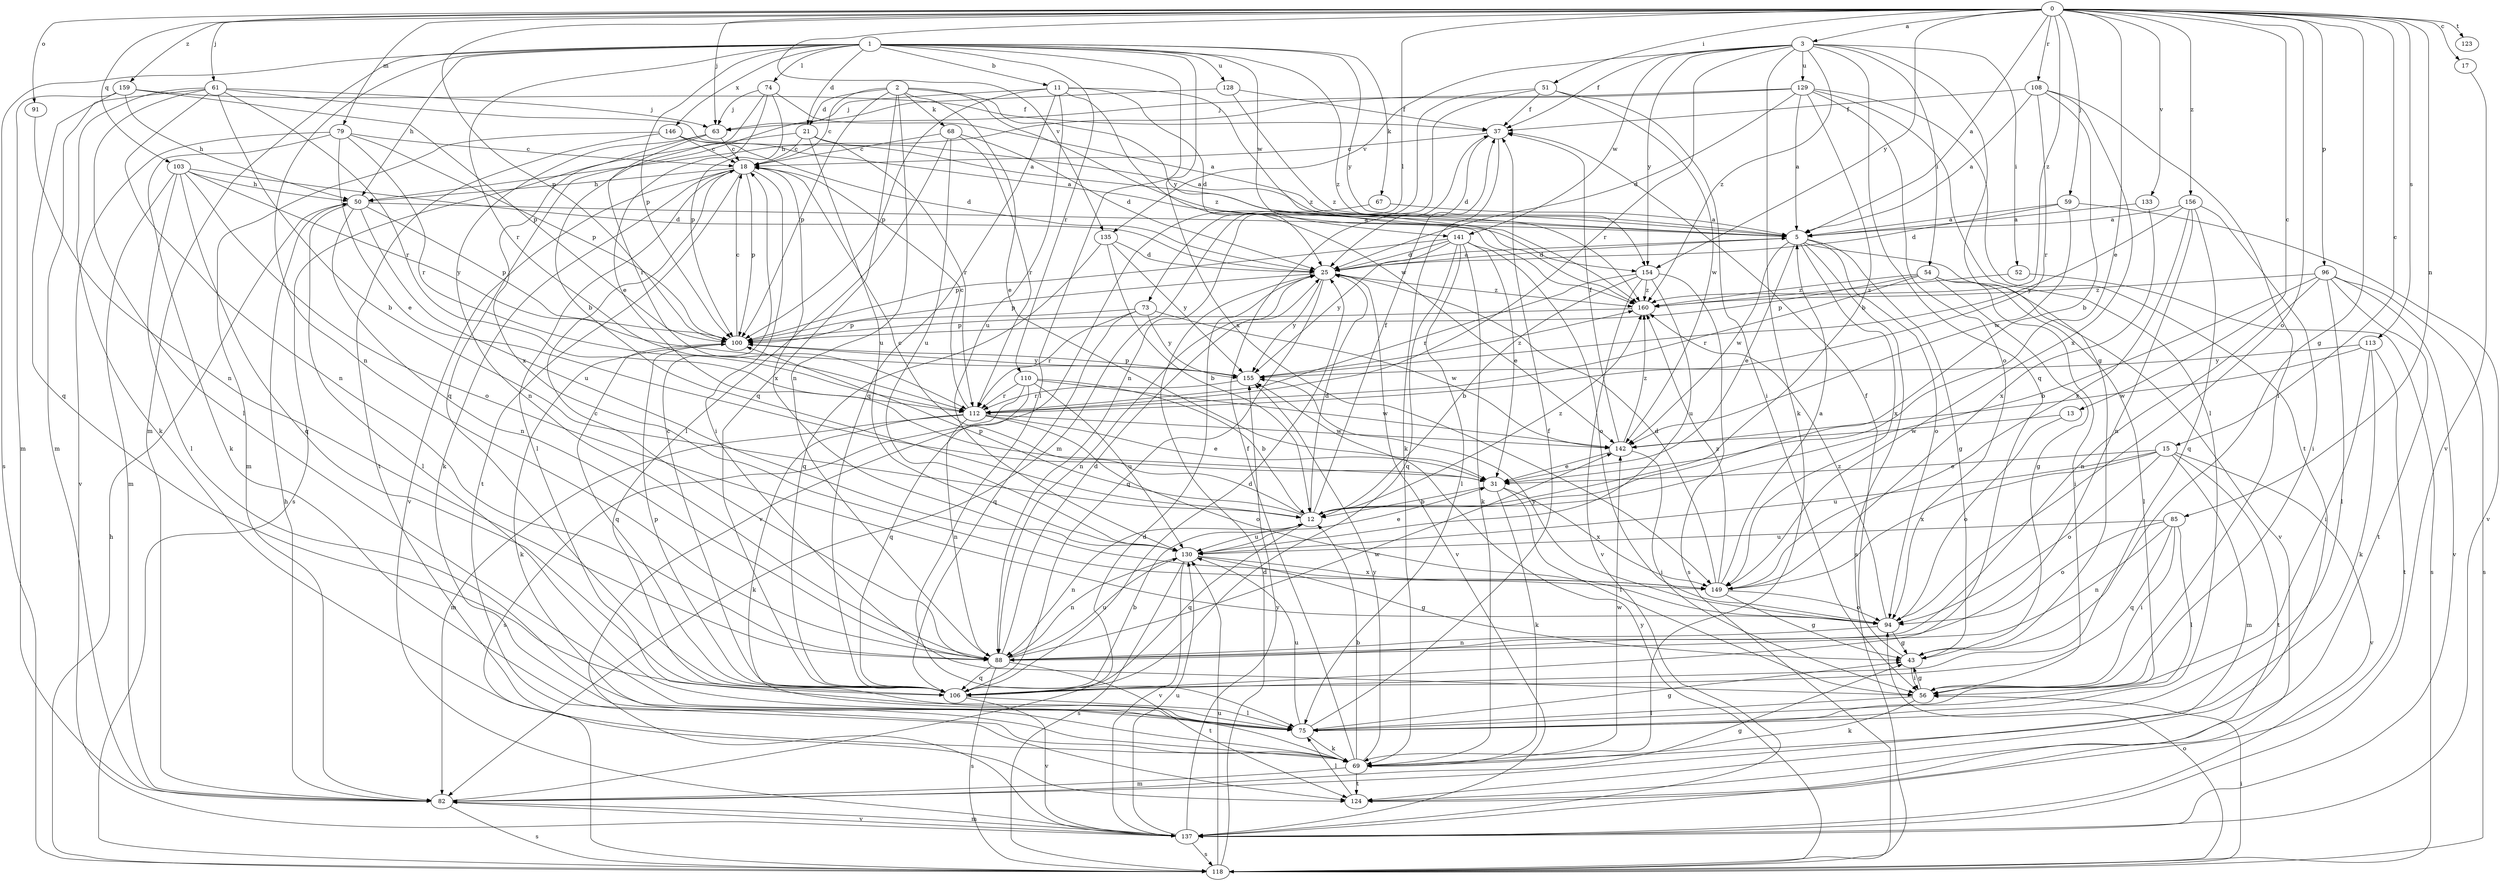 strict digraph  {
0;
1;
2;
3;
5;
11;
12;
13;
15;
17;
18;
21;
25;
31;
37;
43;
50;
51;
52;
54;
56;
59;
61;
63;
67;
68;
69;
73;
74;
75;
79;
82;
85;
88;
91;
94;
96;
100;
103;
106;
108;
110;
112;
113;
118;
123;
124;
128;
129;
130;
133;
135;
137;
141;
142;
146;
149;
154;
155;
156;
159;
160;
0 -> 3  [label=a];
0 -> 5  [label=a];
0 -> 13  [label=c];
0 -> 15  [label=c];
0 -> 17  [label=c];
0 -> 31  [label=e];
0 -> 43  [label=g];
0 -> 51  [label=i];
0 -> 59  [label=j];
0 -> 61  [label=j];
0 -> 63  [label=j];
0 -> 73  [label=l];
0 -> 79  [label=m];
0 -> 85  [label=n];
0 -> 91  [label=o];
0 -> 94  [label=o];
0 -> 96  [label=p];
0 -> 100  [label=p];
0 -> 103  [label=q];
0 -> 108  [label=r];
0 -> 113  [label=s];
0 -> 123  [label=t];
0 -> 133  [label=v];
0 -> 135  [label=v];
0 -> 154  [label=y];
0 -> 156  [label=z];
0 -> 159  [label=z];
0 -> 160  [label=z];
1 -> 11  [label=b];
1 -> 21  [label=d];
1 -> 50  [label=h];
1 -> 67  [label=k];
1 -> 74  [label=l];
1 -> 75  [label=l];
1 -> 82  [label=m];
1 -> 88  [label=n];
1 -> 100  [label=p];
1 -> 110  [label=r];
1 -> 112  [label=r];
1 -> 118  [label=s];
1 -> 128  [label=u];
1 -> 141  [label=w];
1 -> 146  [label=x];
1 -> 149  [label=x];
1 -> 154  [label=y];
1 -> 160  [label=z];
2 -> 18  [label=c];
2 -> 21  [label=d];
2 -> 31  [label=e];
2 -> 68  [label=k];
2 -> 88  [label=n];
2 -> 100  [label=p];
2 -> 106  [label=q];
2 -> 154  [label=y];
2 -> 160  [label=z];
3 -> 37  [label=f];
3 -> 43  [label=g];
3 -> 52  [label=i];
3 -> 54  [label=i];
3 -> 69  [label=k];
3 -> 106  [label=q];
3 -> 112  [label=r];
3 -> 129  [label=u];
3 -> 135  [label=v];
3 -> 141  [label=w];
3 -> 154  [label=y];
3 -> 160  [label=z];
5 -> 25  [label=d];
5 -> 31  [label=e];
5 -> 43  [label=g];
5 -> 94  [label=o];
5 -> 118  [label=s];
5 -> 137  [label=v];
5 -> 142  [label=w];
5 -> 149  [label=x];
11 -> 25  [label=d];
11 -> 63  [label=j];
11 -> 100  [label=p];
11 -> 106  [label=q];
11 -> 130  [label=u];
11 -> 142  [label=w];
11 -> 160  [label=z];
12 -> 18  [label=c];
12 -> 25  [label=d];
12 -> 37  [label=f];
12 -> 88  [label=n];
12 -> 100  [label=p];
12 -> 106  [label=q];
12 -> 130  [label=u];
12 -> 160  [label=z];
13 -> 94  [label=o];
13 -> 142  [label=w];
15 -> 31  [label=e];
15 -> 82  [label=m];
15 -> 94  [label=o];
15 -> 124  [label=t];
15 -> 130  [label=u];
15 -> 137  [label=v];
15 -> 149  [label=x];
17 -> 137  [label=v];
18 -> 50  [label=h];
18 -> 56  [label=i];
18 -> 69  [label=k];
18 -> 75  [label=l];
18 -> 100  [label=p];
18 -> 124  [label=t];
18 -> 137  [label=v];
18 -> 149  [label=x];
21 -> 5  [label=a];
21 -> 18  [label=c];
21 -> 112  [label=r];
21 -> 118  [label=s];
21 -> 130  [label=u];
25 -> 5  [label=a];
25 -> 88  [label=n];
25 -> 100  [label=p];
25 -> 106  [label=q];
25 -> 137  [label=v];
25 -> 155  [label=y];
25 -> 160  [label=z];
31 -> 12  [label=b];
31 -> 56  [label=i];
31 -> 69  [label=k];
31 -> 149  [label=x];
37 -> 18  [label=c];
37 -> 25  [label=d];
37 -> 69  [label=k];
43 -> 37  [label=f];
43 -> 56  [label=i];
50 -> 5  [label=a];
50 -> 75  [label=l];
50 -> 88  [label=n];
50 -> 100  [label=p];
50 -> 130  [label=u];
51 -> 37  [label=f];
51 -> 56  [label=i];
51 -> 82  [label=m];
51 -> 88  [label=n];
51 -> 142  [label=w];
52 -> 118  [label=s];
52 -> 160  [label=z];
54 -> 43  [label=g];
54 -> 56  [label=i];
54 -> 75  [label=l];
54 -> 100  [label=p];
54 -> 112  [label=r];
54 -> 160  [label=z];
56 -> 43  [label=g];
56 -> 69  [label=k];
56 -> 75  [label=l];
59 -> 5  [label=a];
59 -> 25  [label=d];
59 -> 137  [label=v];
59 -> 142  [label=w];
61 -> 5  [label=a];
61 -> 12  [label=b];
61 -> 63  [label=j];
61 -> 69  [label=k];
61 -> 75  [label=l];
61 -> 82  [label=m];
61 -> 88  [label=n];
61 -> 112  [label=r];
63 -> 18  [label=c];
63 -> 88  [label=n];
63 -> 112  [label=r];
63 -> 149  [label=x];
67 -> 5  [label=a];
67 -> 137  [label=v];
68 -> 18  [label=c];
68 -> 25  [label=d];
68 -> 75  [label=l];
68 -> 112  [label=r];
68 -> 130  [label=u];
69 -> 12  [label=b];
69 -> 37  [label=f];
69 -> 82  [label=m];
69 -> 124  [label=t];
69 -> 142  [label=w];
69 -> 155  [label=y];
73 -> 100  [label=p];
73 -> 106  [label=q];
73 -> 112  [label=r];
73 -> 142  [label=w];
73 -> 155  [label=y];
74 -> 5  [label=a];
74 -> 12  [label=b];
74 -> 31  [label=e];
74 -> 63  [label=j];
74 -> 100  [label=p];
75 -> 37  [label=f];
75 -> 43  [label=g];
75 -> 69  [label=k];
75 -> 130  [label=u];
79 -> 18  [label=c];
79 -> 31  [label=e];
79 -> 69  [label=k];
79 -> 100  [label=p];
79 -> 112  [label=r];
79 -> 137  [label=v];
82 -> 25  [label=d];
82 -> 43  [label=g];
82 -> 50  [label=h];
82 -> 118  [label=s];
82 -> 137  [label=v];
85 -> 56  [label=i];
85 -> 75  [label=l];
85 -> 88  [label=n];
85 -> 94  [label=o];
85 -> 106  [label=q];
85 -> 130  [label=u];
88 -> 18  [label=c];
88 -> 25  [label=d];
88 -> 106  [label=q];
88 -> 118  [label=s];
88 -> 124  [label=t];
88 -> 130  [label=u];
88 -> 142  [label=w];
91 -> 88  [label=n];
94 -> 43  [label=g];
94 -> 88  [label=n];
94 -> 155  [label=y];
94 -> 160  [label=z];
96 -> 12  [label=b];
96 -> 75  [label=l];
96 -> 88  [label=n];
96 -> 118  [label=s];
96 -> 124  [label=t];
96 -> 137  [label=v];
96 -> 160  [label=z];
100 -> 18  [label=c];
100 -> 69  [label=k];
100 -> 106  [label=q];
100 -> 155  [label=y];
103 -> 25  [label=d];
103 -> 50  [label=h];
103 -> 75  [label=l];
103 -> 82  [label=m];
103 -> 94  [label=o];
103 -> 106  [label=q];
103 -> 155  [label=y];
106 -> 12  [label=b];
106 -> 18  [label=c];
106 -> 25  [label=d];
106 -> 75  [label=l];
106 -> 100  [label=p];
106 -> 137  [label=v];
108 -> 5  [label=a];
108 -> 12  [label=b];
108 -> 37  [label=f];
108 -> 56  [label=i];
108 -> 112  [label=r];
108 -> 149  [label=x];
110 -> 12  [label=b];
110 -> 106  [label=q];
110 -> 112  [label=r];
110 -> 118  [label=s];
110 -> 130  [label=u];
110 -> 142  [label=w];
112 -> 18  [label=c];
112 -> 31  [label=e];
112 -> 69  [label=k];
112 -> 82  [label=m];
112 -> 88  [label=n];
112 -> 94  [label=o];
112 -> 142  [label=w];
113 -> 56  [label=i];
113 -> 69  [label=k];
113 -> 124  [label=t];
113 -> 142  [label=w];
113 -> 155  [label=y];
118 -> 25  [label=d];
118 -> 50  [label=h];
118 -> 56  [label=i];
118 -> 94  [label=o];
118 -> 130  [label=u];
118 -> 155  [label=y];
124 -> 75  [label=l];
128 -> 37  [label=f];
128 -> 106  [label=q];
128 -> 160  [label=z];
129 -> 5  [label=a];
129 -> 12  [label=b];
129 -> 25  [label=d];
129 -> 50  [label=h];
129 -> 63  [label=j];
129 -> 75  [label=l];
129 -> 94  [label=o];
129 -> 124  [label=t];
130 -> 31  [label=e];
130 -> 43  [label=g];
130 -> 88  [label=n];
130 -> 118  [label=s];
130 -> 137  [label=v];
130 -> 149  [label=x];
133 -> 5  [label=a];
133 -> 149  [label=x];
135 -> 12  [label=b];
135 -> 25  [label=d];
135 -> 106  [label=q];
135 -> 155  [label=y];
137 -> 82  [label=m];
137 -> 118  [label=s];
137 -> 130  [label=u];
137 -> 155  [label=y];
141 -> 25  [label=d];
141 -> 31  [label=e];
141 -> 69  [label=k];
141 -> 75  [label=l];
141 -> 94  [label=o];
141 -> 100  [label=p];
141 -> 106  [label=q];
141 -> 155  [label=y];
142 -> 31  [label=e];
142 -> 37  [label=f];
142 -> 56  [label=i];
142 -> 160  [label=z];
146 -> 5  [label=a];
146 -> 18  [label=c];
146 -> 25  [label=d];
146 -> 82  [label=m];
146 -> 124  [label=t];
149 -> 5  [label=a];
149 -> 25  [label=d];
149 -> 43  [label=g];
149 -> 94  [label=o];
149 -> 160  [label=z];
154 -> 12  [label=b];
154 -> 112  [label=r];
154 -> 118  [label=s];
154 -> 130  [label=u];
154 -> 137  [label=v];
154 -> 160  [label=z];
155 -> 100  [label=p];
155 -> 112  [label=r];
155 -> 160  [label=z];
156 -> 5  [label=a];
156 -> 56  [label=i];
156 -> 88  [label=n];
156 -> 106  [label=q];
156 -> 149  [label=x];
156 -> 155  [label=y];
159 -> 37  [label=f];
159 -> 50  [label=h];
159 -> 82  [label=m];
159 -> 100  [label=p];
159 -> 106  [label=q];
160 -> 100  [label=p];
}
